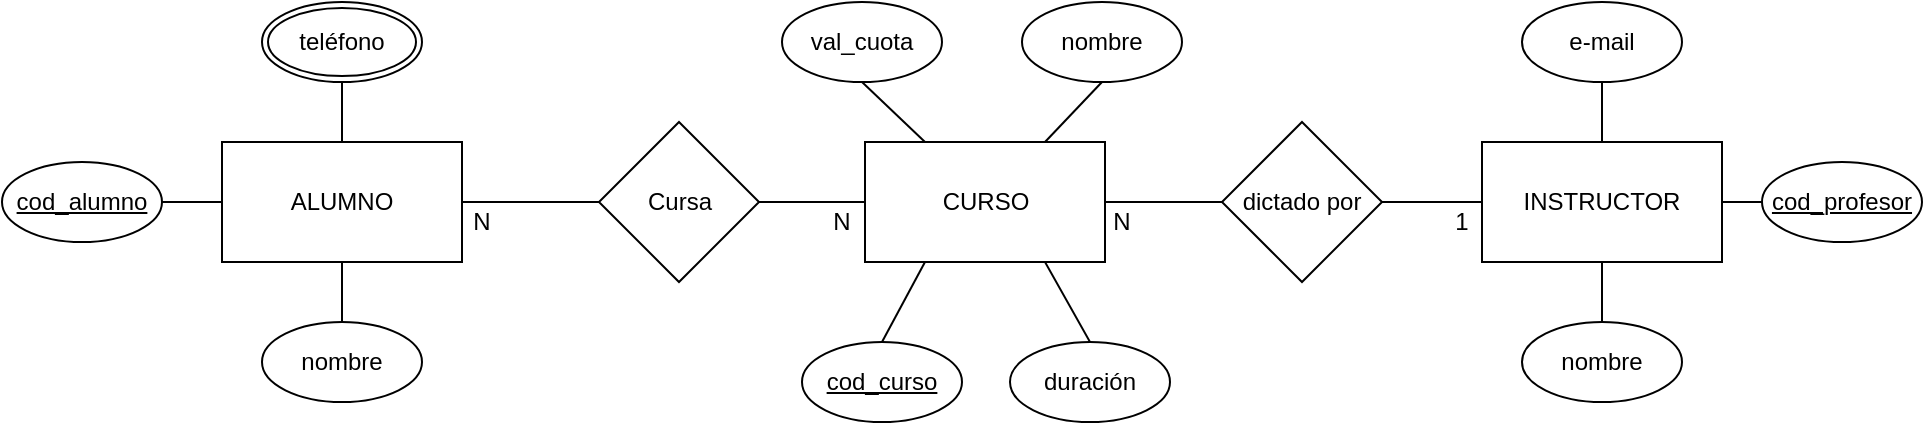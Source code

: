 <mxfile version="14.6.5" type="google"><diagram id="KDq1Pi2bJe5JvjYUl5KO" name="Page-1"><mxGraphModel dx="2038" dy="679" grid="1" gridSize="10" guides="1" tooltips="1" connect="1" arrows="1" fold="1" page="1" pageScale="1" pageWidth="827" pageHeight="1169" math="0" shadow="0"><root><mxCell id="0"/><mxCell id="1" parent="0"/><mxCell id="wGnxrwW8HZTHYg1s0VxK-1" value="CURSO" style="rounded=0;whiteSpace=wrap;html=1;" vertex="1" parent="1"><mxGeometry x="341.5" y="180" width="120" height="60" as="geometry"/></mxCell><mxCell id="wGnxrwW8HZTHYg1s0VxK-2" value="INSTRUCTOR" style="rounded=0;whiteSpace=wrap;html=1;" vertex="1" parent="1"><mxGeometry x="650" y="180" width="120" height="60" as="geometry"/></mxCell><mxCell id="wGnxrwW8HZTHYg1s0VxK-3" value="ALUMNO" style="rounded=0;whiteSpace=wrap;html=1;" vertex="1" parent="1"><mxGeometry x="20" y="180" width="120" height="60" as="geometry"/></mxCell><mxCell id="wGnxrwW8HZTHYg1s0VxK-18" value="&lt;u&gt;cod_alumno&lt;/u&gt;" style="ellipse;whiteSpace=wrap;html=1;" vertex="1" parent="1"><mxGeometry x="-90" y="190" width="80" height="40" as="geometry"/></mxCell><mxCell id="wGnxrwW8HZTHYg1s0VxK-21" value="nombre" style="ellipse;whiteSpace=wrap;html=1;" vertex="1" parent="1"><mxGeometry x="40" y="270" width="80" height="40" as="geometry"/></mxCell><mxCell id="wGnxrwW8HZTHYg1s0VxK-25" value="teléfono" style="ellipse;shape=doubleEllipse;margin=3;whiteSpace=wrap;html=1;align=center;" vertex="1" parent="1"><mxGeometry x="40" y="110" width="80" height="40" as="geometry"/></mxCell><mxCell id="wGnxrwW8HZTHYg1s0VxK-29" value="nombre" style="ellipse;whiteSpace=wrap;html=1;" vertex="1" parent="1"><mxGeometry x="670" y="270" width="80" height="40" as="geometry"/></mxCell><mxCell id="wGnxrwW8HZTHYg1s0VxK-34" value="&lt;u&gt;cod_profesor&lt;/u&gt;" style="ellipse;whiteSpace=wrap;html=1;" vertex="1" parent="1"><mxGeometry x="790" y="190" width="80" height="40" as="geometry"/></mxCell><mxCell id="wGnxrwW8HZTHYg1s0VxK-37" value="&lt;u&gt;cod_curso&lt;/u&gt;" style="ellipse;whiteSpace=wrap;html=1;" vertex="1" parent="1"><mxGeometry x="310" y="280" width="80" height="40" as="geometry"/></mxCell><mxCell id="wGnxrwW8HZTHYg1s0VxK-39" value="nombre" style="ellipse;whiteSpace=wrap;html=1;" vertex="1" parent="1"><mxGeometry x="420" y="110" width="80" height="40" as="geometry"/></mxCell><mxCell id="wGnxrwW8HZTHYg1s0VxK-48" value="N" style="text;html=1;strokeColor=none;fillColor=none;align=center;verticalAlign=middle;whiteSpace=wrap;rounded=0;" vertex="1" parent="1"><mxGeometry x="130" y="210" width="40" height="20" as="geometry"/></mxCell><mxCell id="wGnxrwW8HZTHYg1s0VxK-49" value="1" style="text;html=1;strokeColor=none;fillColor=none;align=center;verticalAlign=middle;whiteSpace=wrap;rounded=0;" vertex="1" parent="1"><mxGeometry x="620" y="210" width="40" height="20" as="geometry"/></mxCell><mxCell id="wGnxrwW8HZTHYg1s0VxK-50" value="N" style="text;html=1;strokeColor=none;fillColor=none;align=center;verticalAlign=middle;whiteSpace=wrap;rounded=0;" vertex="1" parent="1"><mxGeometry x="450" y="210" width="40" height="20" as="geometry"/></mxCell><mxCell id="wGnxrwW8HZTHYg1s0VxK-51" value="val_cuota" style="ellipse;whiteSpace=wrap;html=1;" vertex="1" parent="1"><mxGeometry x="300" y="110" width="80" height="40" as="geometry"/></mxCell><mxCell id="wGnxrwW8HZTHYg1s0VxK-53" value="e-mail" style="ellipse;whiteSpace=wrap;html=1;" vertex="1" parent="1"><mxGeometry x="670" y="110" width="80" height="40" as="geometry"/></mxCell><mxCell id="wGnxrwW8HZTHYg1s0VxK-57" value="" style="endArrow=none;html=1;entryX=0.5;entryY=0;entryDx=0;entryDy=0;exitX=0.5;exitY=1;exitDx=0;exitDy=0;" edge="1" parent="1" source="wGnxrwW8HZTHYg1s0VxK-53" target="wGnxrwW8HZTHYg1s0VxK-2"><mxGeometry width="50" height="50" relative="1" as="geometry"><mxPoint x="414" y="190" as="sourcePoint"/><mxPoint x="464" y="140" as="targetPoint"/></mxGeometry></mxCell><mxCell id="wGnxrwW8HZTHYg1s0VxK-58" value="" style="endArrow=none;html=1;entryX=1;entryY=0.5;entryDx=0;entryDy=0;exitX=0;exitY=0.5;exitDx=0;exitDy=0;" edge="1" parent="1" source="wGnxrwW8HZTHYg1s0VxK-34" target="wGnxrwW8HZTHYg1s0VxK-2"><mxGeometry width="50" height="50" relative="1" as="geometry"><mxPoint x="390" y="370" as="sourcePoint"/><mxPoint x="440" y="320" as="targetPoint"/></mxGeometry></mxCell><mxCell id="wGnxrwW8HZTHYg1s0VxK-60" value="" style="endArrow=none;html=1;entryX=0;entryY=0.5;entryDx=0;entryDy=0;exitX=1;exitY=0.5;exitDx=0;exitDy=0;" edge="1" parent="1" source="wGnxrwW8HZTHYg1s0VxK-71" target="wGnxrwW8HZTHYg1s0VxK-2"><mxGeometry width="50" height="50" relative="1" as="geometry"><mxPoint x="470" y="210" as="sourcePoint"/><mxPoint x="440" y="320" as="targetPoint"/></mxGeometry></mxCell><mxCell id="wGnxrwW8HZTHYg1s0VxK-64" value="" style="endArrow=none;html=1;entryX=1;entryY=0.5;entryDx=0;entryDy=0;exitX=0;exitY=0.5;exitDx=0;exitDy=0;" edge="1" parent="1" source="wGnxrwW8HZTHYg1s0VxK-67" target="wGnxrwW8HZTHYg1s0VxK-3"><mxGeometry width="50" height="50" relative="1" as="geometry"><mxPoint x="220" y="210" as="sourcePoint"/><mxPoint x="270" y="270" as="targetPoint"/></mxGeometry></mxCell><mxCell id="wGnxrwW8HZTHYg1s0VxK-67" value="Cursa" style="rhombus;whiteSpace=wrap;html=1;" vertex="1" parent="1"><mxGeometry x="208.5" y="170" width="80" height="80" as="geometry"/></mxCell><mxCell id="wGnxrwW8HZTHYg1s0VxK-71" value="dictado por" style="rhombus;whiteSpace=wrap;html=1;" vertex="1" parent="1"><mxGeometry x="520" y="170" width="80" height="80" as="geometry"/></mxCell><mxCell id="wGnxrwW8HZTHYg1s0VxK-74" value="" style="endArrow=none;html=1;entryX=0.5;entryY=0;entryDx=0;entryDy=0;exitX=0.5;exitY=1;exitDx=0;exitDy=0;" edge="1" parent="1" source="wGnxrwW8HZTHYg1s0VxK-2" target="wGnxrwW8HZTHYg1s0VxK-29"><mxGeometry width="50" height="50" relative="1" as="geometry"><mxPoint x="710" y="160" as="sourcePoint"/><mxPoint x="710" y="190" as="targetPoint"/></mxGeometry></mxCell><mxCell id="wGnxrwW8HZTHYg1s0VxK-76" value="" style="endArrow=none;html=1;entryX=0;entryY=0.5;entryDx=0;entryDy=0;exitX=1;exitY=0.5;exitDx=0;exitDy=0;" edge="1" parent="1" source="wGnxrwW8HZTHYg1s0VxK-67" target="wGnxrwW8HZTHYg1s0VxK-1"><mxGeometry width="50" height="50" relative="1" as="geometry"><mxPoint x="390" y="370" as="sourcePoint"/><mxPoint x="440" y="320" as="targetPoint"/></mxGeometry></mxCell><mxCell id="wGnxrwW8HZTHYg1s0VxK-77" value="N" style="text;html=1;strokeColor=none;fillColor=none;align=center;verticalAlign=middle;whiteSpace=wrap;rounded=0;" vertex="1" parent="1"><mxGeometry x="310" y="210" width="40" height="20" as="geometry"/></mxCell><mxCell id="wGnxrwW8HZTHYg1s0VxK-78" value="" style="endArrow=none;html=1;entryX=0;entryY=0.5;entryDx=0;entryDy=0;exitX=1;exitY=0.5;exitDx=0;exitDy=0;" edge="1" parent="1" source="wGnxrwW8HZTHYg1s0VxK-1" target="wGnxrwW8HZTHYg1s0VxK-71"><mxGeometry width="50" height="50" relative="1" as="geometry"><mxPoint x="390" y="370" as="sourcePoint"/><mxPoint x="440" y="320" as="targetPoint"/></mxGeometry></mxCell><mxCell id="wGnxrwW8HZTHYg1s0VxK-79" value="" style="endArrow=none;html=1;entryX=0;entryY=0.5;entryDx=0;entryDy=0;exitX=1;exitY=0.5;exitDx=0;exitDy=0;" edge="1" parent="1" source="wGnxrwW8HZTHYg1s0VxK-18" target="wGnxrwW8HZTHYg1s0VxK-3"><mxGeometry width="50" height="50" relative="1" as="geometry"><mxPoint x="390" y="370" as="sourcePoint"/><mxPoint x="440" y="320" as="targetPoint"/></mxGeometry></mxCell><mxCell id="wGnxrwW8HZTHYg1s0VxK-80" value="" style="endArrow=none;html=1;entryX=0.5;entryY=1;entryDx=0;entryDy=0;exitX=0.5;exitY=0;exitDx=0;exitDy=0;" edge="1" parent="1" source="wGnxrwW8HZTHYg1s0VxK-3" target="wGnxrwW8HZTHYg1s0VxK-25"><mxGeometry width="50" height="50" relative="1" as="geometry"><mxPoint x="390" y="370" as="sourcePoint"/><mxPoint x="440" y="320" as="targetPoint"/></mxGeometry></mxCell><mxCell id="wGnxrwW8HZTHYg1s0VxK-81" value="" style="endArrow=none;html=1;entryX=0.5;entryY=1;entryDx=0;entryDy=0;exitX=0.5;exitY=0;exitDx=0;exitDy=0;" edge="1" parent="1" source="wGnxrwW8HZTHYg1s0VxK-21" target="wGnxrwW8HZTHYg1s0VxK-3"><mxGeometry width="50" height="50" relative="1" as="geometry"><mxPoint x="390" y="370" as="sourcePoint"/><mxPoint x="440" y="320" as="targetPoint"/></mxGeometry></mxCell><mxCell id="wGnxrwW8HZTHYg1s0VxK-83" value="" style="endArrow=none;html=1;entryX=0.25;entryY=0;entryDx=0;entryDy=0;exitX=0.5;exitY=1;exitDx=0;exitDy=0;" edge="1" parent="1" source="wGnxrwW8HZTHYg1s0VxK-51" target="wGnxrwW8HZTHYg1s0VxK-1"><mxGeometry width="50" height="50" relative="1" as="geometry"><mxPoint x="390" y="370" as="sourcePoint"/><mxPoint x="440" y="320" as="targetPoint"/></mxGeometry></mxCell><mxCell id="wGnxrwW8HZTHYg1s0VxK-84" value="" style="endArrow=none;html=1;entryX=0.75;entryY=0;entryDx=0;entryDy=0;exitX=0.5;exitY=1;exitDx=0;exitDy=0;" edge="1" parent="1" source="wGnxrwW8HZTHYg1s0VxK-39" target="wGnxrwW8HZTHYg1s0VxK-1"><mxGeometry width="50" height="50" relative="1" as="geometry"><mxPoint x="390" y="370" as="sourcePoint"/><mxPoint x="440" y="320" as="targetPoint"/></mxGeometry></mxCell><mxCell id="wGnxrwW8HZTHYg1s0VxK-85" value="" style="endArrow=none;html=1;entryX=0.25;entryY=1;entryDx=0;entryDy=0;exitX=0.5;exitY=0;exitDx=0;exitDy=0;" edge="1" parent="1" source="wGnxrwW8HZTHYg1s0VxK-37" target="wGnxrwW8HZTHYg1s0VxK-1"><mxGeometry width="50" height="50" relative="1" as="geometry"><mxPoint x="402" y="270" as="sourcePoint"/><mxPoint x="440" y="320" as="targetPoint"/></mxGeometry></mxCell><mxCell id="wGnxrwW8HZTHYg1s0VxK-86" value="duración" style="ellipse;whiteSpace=wrap;html=1;" vertex="1" parent="1"><mxGeometry x="414" y="280" width="80" height="40" as="geometry"/></mxCell><mxCell id="wGnxrwW8HZTHYg1s0VxK-87" value="" style="endArrow=none;html=1;entryX=0.75;entryY=1;entryDx=0;entryDy=0;exitX=0.5;exitY=0;exitDx=0;exitDy=0;" edge="1" parent="1" source="wGnxrwW8HZTHYg1s0VxK-86" target="wGnxrwW8HZTHYg1s0VxK-1"><mxGeometry width="50" height="50" relative="1" as="geometry"><mxPoint x="390" y="280" as="sourcePoint"/><mxPoint x="440" y="230" as="targetPoint"/></mxGeometry></mxCell></root></mxGraphModel></diagram></mxfile>